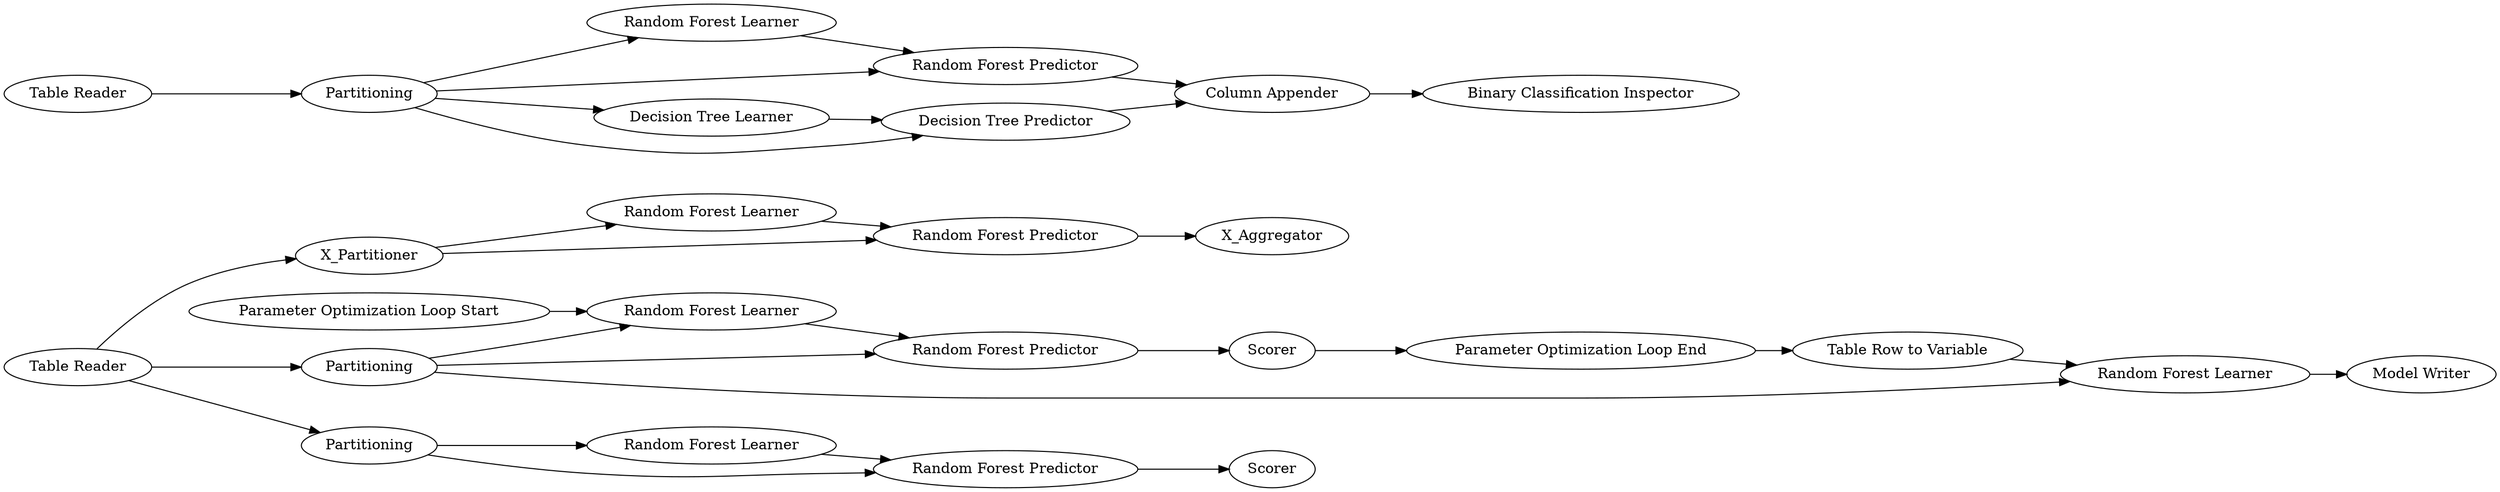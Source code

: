 digraph {
	2 [label=X_Partitioner]
	26 [label=Partitioning]
	33 [label="Parameter Optimization Loop Start"]
	34 [label="Parameter Optimization Loop End"]
	36 [label=X_Aggregator]
	40 [label=Partitioning]
	55 [label="Random Forest Learner"]
	56 [label="Random Forest Predictor"]
	57 [label="Random Forest Learner"]
	58 [label="Random Forest Predictor"]
	59 [label="Random Forest Learner"]
	60 [label="Random Forest Predictor"]
	61 [label=Scorer]
	62 [label=Scorer]
	63 [label="Table Row to Variable"]
	64 [label="Random Forest Learner"]
	65 [label="Model Writer"]
	66 [label=Partitioning]
	67 [label="Random Forest Learner"]
	68 [label="Random Forest Predictor"]
	71 [label="Binary Classification Inspector"]
	73 [label="Table Reader"]
	74 [label="Column Appender"]
	75 [label="Decision Tree Learner"]
	76 [label="Decision Tree Predictor"]
	78 [label="Table Reader"]
	2 -> 59
	2 -> 60
	26 -> 64
	26 -> 58
	26 -> 57
	33 -> 57
	34 -> 63
	40 -> 56
	40 -> 55
	55 -> 56
	56 -> 61
	57 -> 58
	58 -> 62
	59 -> 60
	60 -> 36
	62 -> 34
	63 -> 64
	64 -> 65
	66 -> 67
	66 -> 68
	66 -> 75
	66 -> 76
	67 -> 68
	68 -> 74
	73 -> 2
	73 -> 26
	73 -> 40
	74 -> 71
	75 -> 76
	76 -> 74
	78 -> 66
	rankdir=LR
}
